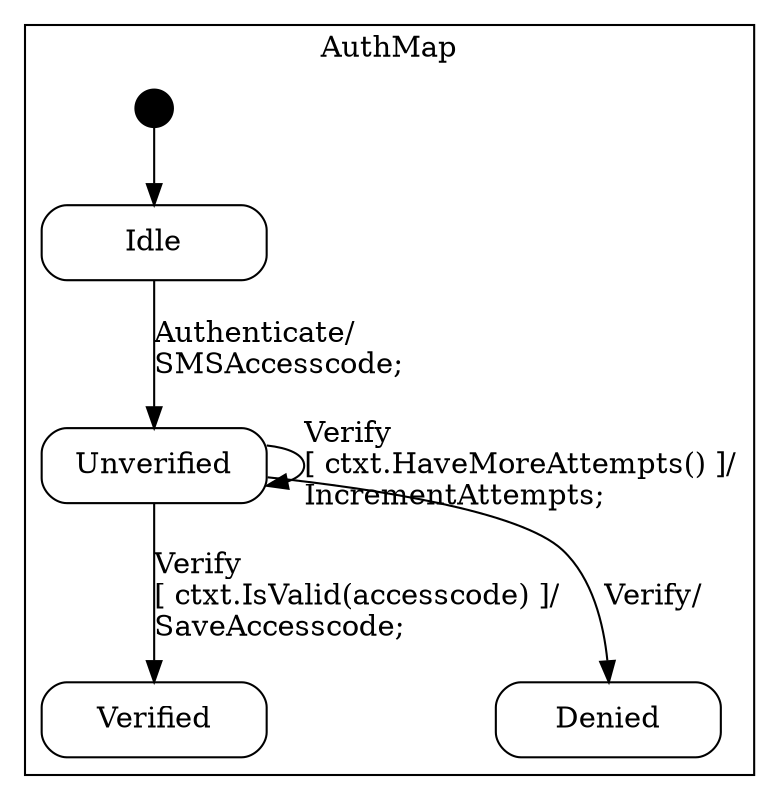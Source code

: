 digraph Accesscode {

    node
        [shape=Mrecord width=1.5];

    subgraph cluster_AuthMap {

        label="AuthMap";

        //
        // States (Nodes)
        //

        "AuthMap::Idle"
            [label="{Idle}"];

        "AuthMap::Unverified"
            [label="{Unverified}"];

        "AuthMap::Verified"
            [label="{Verified}"];

        "AuthMap::Denied"
            [label="{Denied}"];

        "%start"
            [label="" shape=circle style=filled fillcolor=black width=0.25];

        //
        // Transitions (Edges)
        //

        "AuthMap::Idle" -> "AuthMap::Unverified"
            [label="Authenticate/\lSMSAccesscode;\l"];

        "AuthMap::Unverified" -> "AuthMap::Verified"
            [label="Verify\l\[ ctxt.IsValid(accesscode) \]/\lSaveAccesscode;\l"];

        "AuthMap::Unverified" -> "AuthMap::Unverified"
            [label="Verify\l\[ ctxt.HaveMoreAttempts() \]/\lIncrementAttempts;\l"];

        "AuthMap::Unverified" -> "AuthMap::Denied"
            [label="Verify/\l"];

        "%start" -> "AuthMap::Idle"
    }

}
